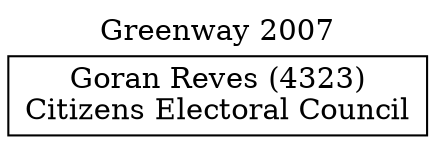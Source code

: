 // House preference flow
digraph "Goran Reves (4323)_Greenway_2007" {
	graph [label="Greenway 2007" labelloc=t mclimit=10]
	node [shape=box]
	"Goran Reves (4323)" [label="Goran Reves (4323)
Citizens Electoral Council"]
}
